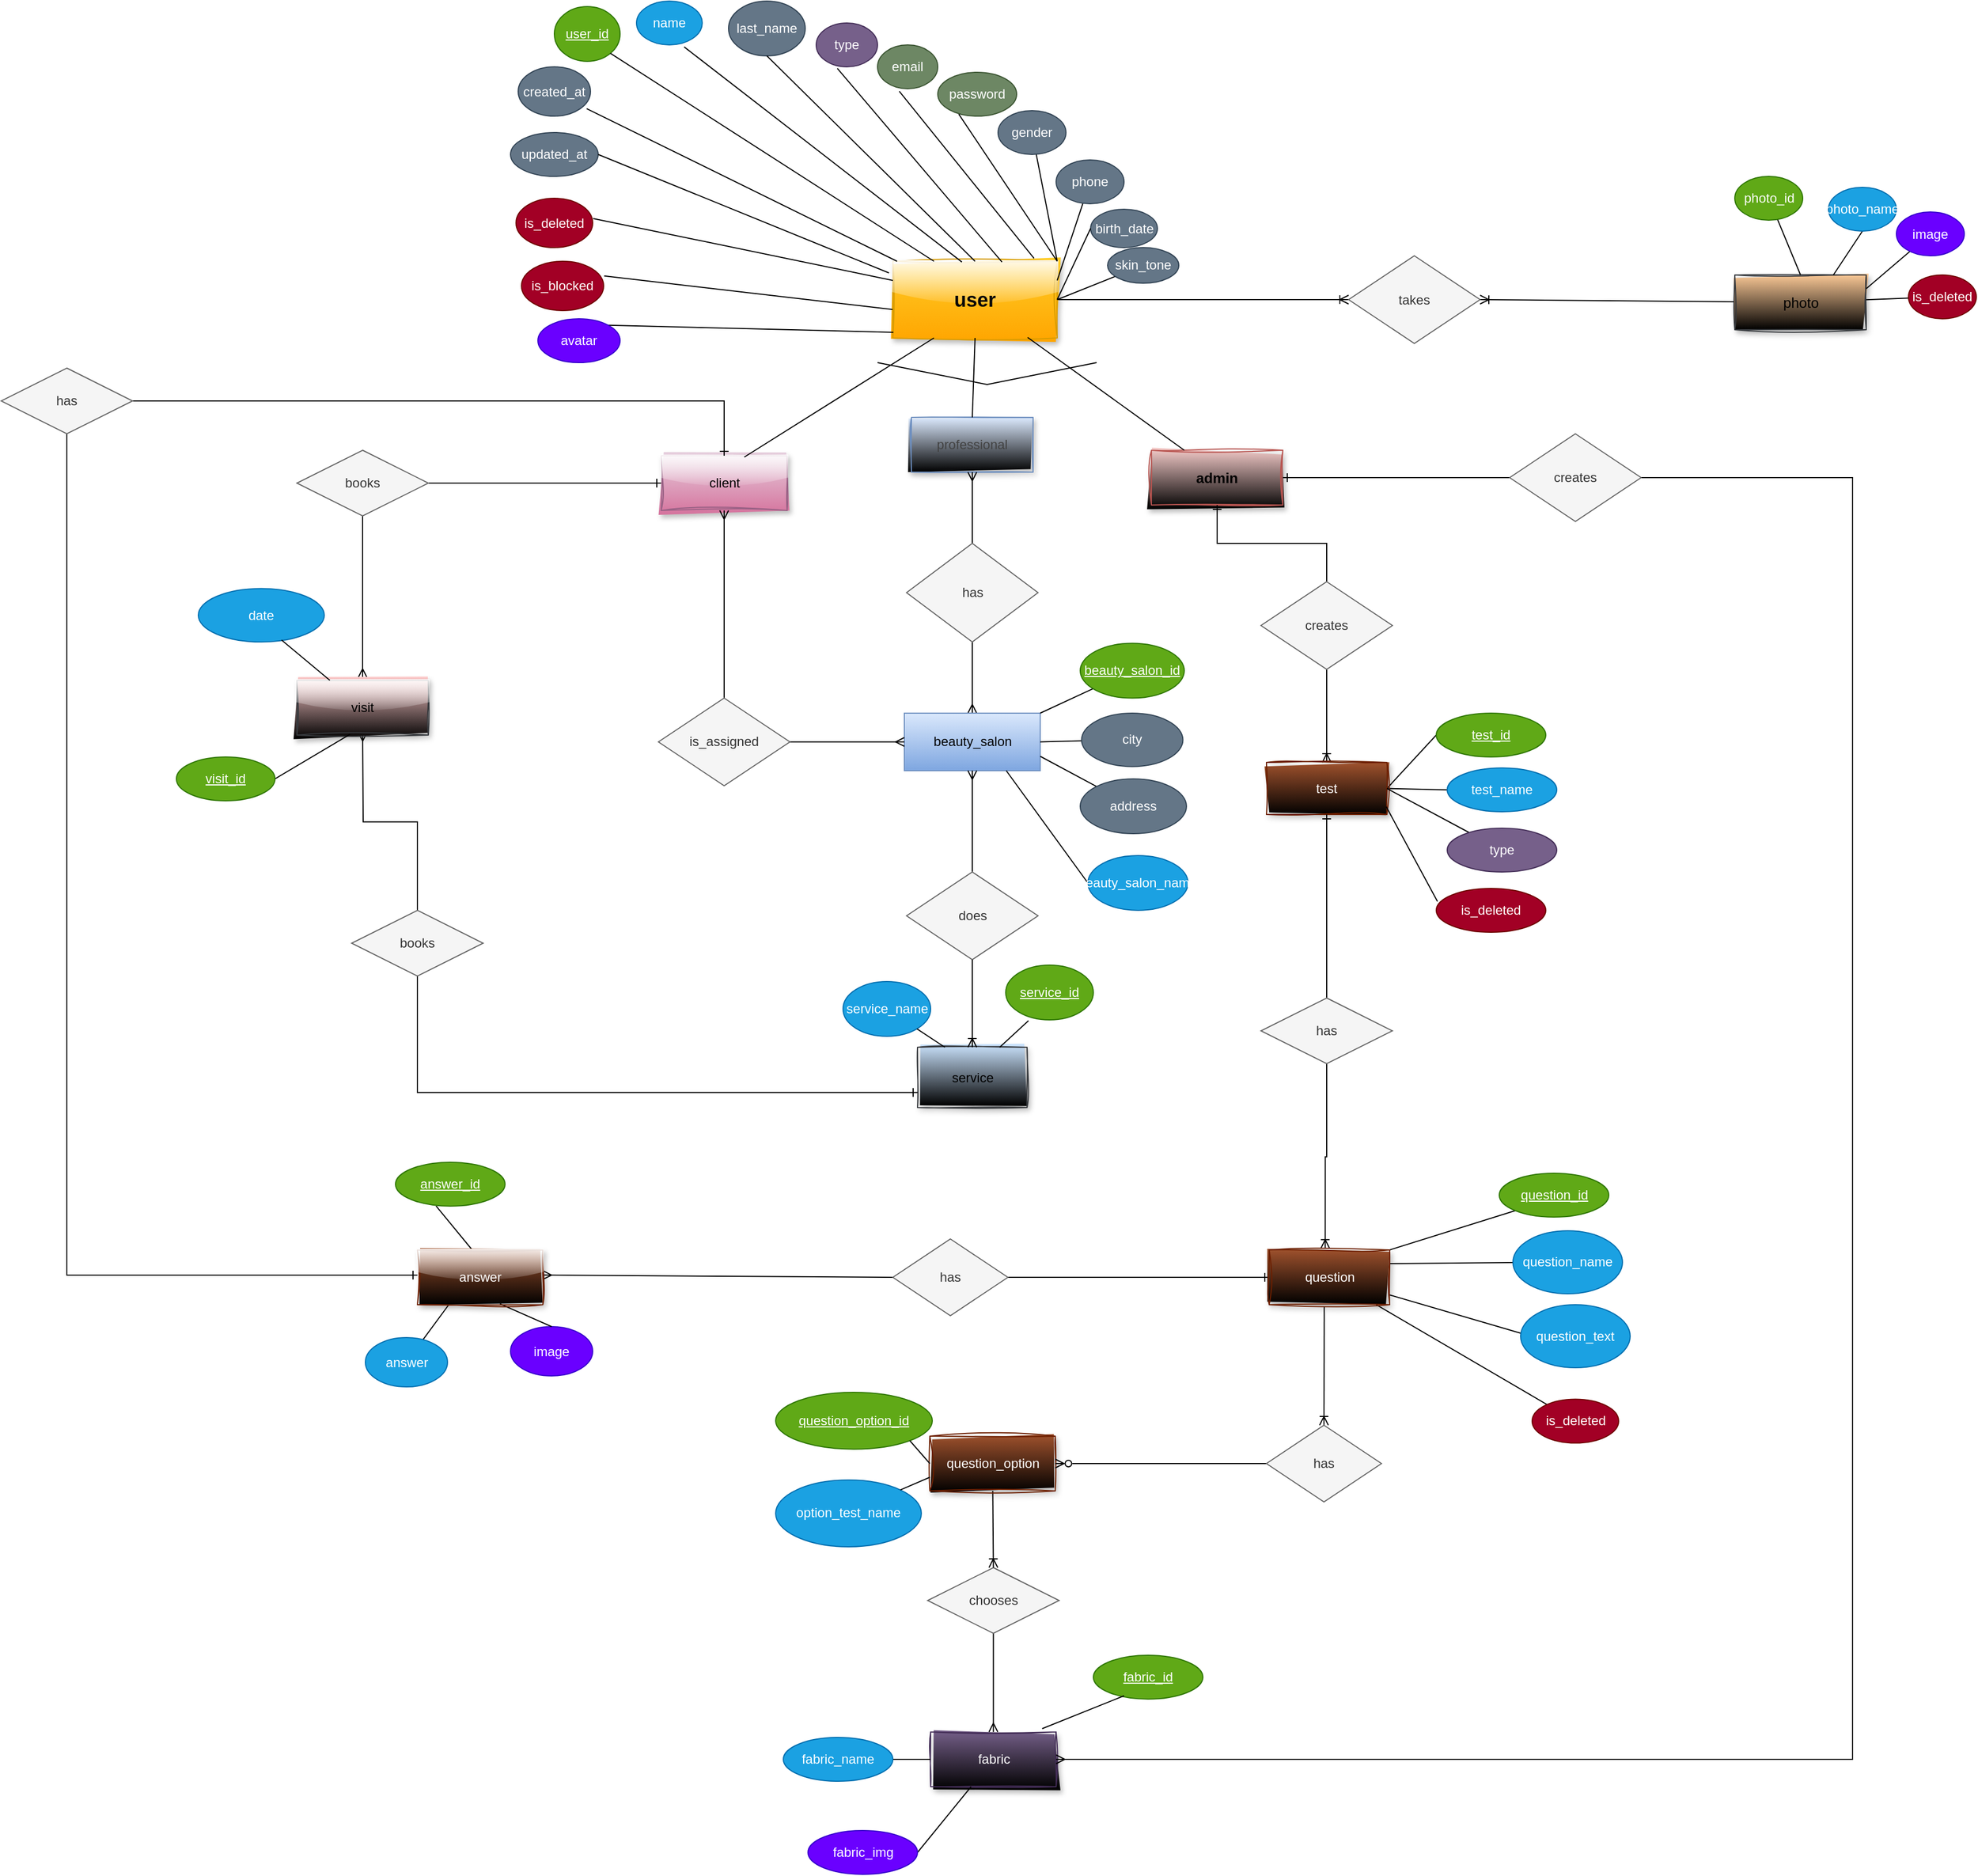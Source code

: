<mxfile version="21.1.2" type="device">
  <diagram name="Page-1" id="v4wPnGv_ITfz7817NlGE">
    <mxGraphModel dx="3707" dy="2983" grid="1" gridSize="10" guides="1" tooltips="1" connect="1" arrows="1" fold="1" page="1" pageScale="1" pageWidth="827" pageHeight="1169" math="0" shadow="0">
      <root>
        <mxCell id="0" />
        <mxCell id="1" parent="0" />
        <mxCell id="yQo3-17g9ldrHq3aOYve-62" style="edgeStyle=none;rounded=0;orthogonalLoop=1;jettySize=auto;html=1;entryX=0;entryY=0.5;entryDx=0;entryDy=0;endArrow=ERoneToMany;endFill=0;" edge="1" parent="1" source="3LCzp29sH1XEy0D0rW8l-1" target="yQo3-17g9ldrHq3aOYve-60">
          <mxGeometry relative="1" as="geometry" />
        </mxCell>
        <mxCell id="3LCzp29sH1XEy0D0rW8l-1" value="&lt;font color=&quot;#080808&quot; style=&quot;font-size: 18px;&quot;&gt;&lt;b&gt;user&lt;/b&gt;&lt;/font&gt;" style="rounded=0;whiteSpace=wrap;html=1;fillColor=#ffcd28;strokeColor=#d79b00;gradientColor=#ffa500;glass=1;shadow=1;sketch=1;curveFitting=1;jiggle=2;" parent="1" vertex="1">
          <mxGeometry x="144" y="-822.5" width="150" height="70" as="geometry" />
        </mxCell>
        <mxCell id="3LCzp29sH1XEy0D0rW8l-2" value="&lt;u&gt;user_id&lt;/u&gt;" style="ellipse;whiteSpace=wrap;html=1;fillColor=#60a917;fontColor=#ffffff;strokeColor=#2D7600;" parent="1" vertex="1">
          <mxGeometry x="-165" y="-1055" width="60" height="50" as="geometry" />
        </mxCell>
        <mxCell id="3LCzp29sH1XEy0D0rW8l-3" value="name" style="ellipse;whiteSpace=wrap;html=1;fillColor=#1ba1e2;strokeColor=#006EAF;fontColor=#ffffff;" parent="1" vertex="1">
          <mxGeometry x="-90" y="-1060" width="60" height="40" as="geometry" />
        </mxCell>
        <mxCell id="3LCzp29sH1XEy0D0rW8l-4" value="last_name" style="ellipse;whiteSpace=wrap;html=1;fillColor=#647687;fontColor=#ffffff;strokeColor=#314354;" parent="1" vertex="1">
          <mxGeometry x="-6" y="-1060" width="70" height="50" as="geometry" />
        </mxCell>
        <mxCell id="3LCzp29sH1XEy0D0rW8l-5" value="type" style="ellipse;whiteSpace=wrap;html=1;fillColor=#76608a;fontColor=#ffffff;strokeColor=#432D57;" parent="1" vertex="1">
          <mxGeometry x="74" y="-1040" width="56" height="40" as="geometry" />
        </mxCell>
        <mxCell id="3LCzp29sH1XEy0D0rW8l-6" value="email" style="ellipse;whiteSpace=wrap;html=1;fillColor=#6d8764;fontColor=#ffffff;strokeColor=#3A5431;" parent="1" vertex="1">
          <mxGeometry x="130" y="-1020" width="55" height="40" as="geometry" />
        </mxCell>
        <mxCell id="3LCzp29sH1XEy0D0rW8l-7" value="password" style="ellipse;whiteSpace=wrap;html=1;fillColor=#6d8764;fontColor=#ffffff;strokeColor=#3A5431;" parent="1" vertex="1">
          <mxGeometry x="185" y="-995" width="72" height="40" as="geometry" />
        </mxCell>
        <mxCell id="3LCzp29sH1XEy0D0rW8l-8" value="created_at" style="ellipse;whiteSpace=wrap;html=1;fillColor=#647687;fontColor=#ffffff;strokeColor=#314354;" parent="1" vertex="1">
          <mxGeometry x="-198" y="-1000" width="66" height="45" as="geometry" />
        </mxCell>
        <mxCell id="3LCzp29sH1XEy0D0rW8l-9" value="updated_at" style="ellipse;whiteSpace=wrap;html=1;fillColor=#647687;fontColor=#ffffff;strokeColor=#314354;" parent="1" vertex="1">
          <mxGeometry x="-205" y="-940" width="80" height="40" as="geometry" />
        </mxCell>
        <mxCell id="yQo3-17g9ldrHq3aOYve-57" style="edgeStyle=none;rounded=0;orthogonalLoop=1;jettySize=auto;html=1;entryX=1;entryY=0;entryDx=0;entryDy=0;endArrow=none;endFill=0;" edge="1" parent="1" source="3LCzp29sH1XEy0D0rW8l-10" target="3LCzp29sH1XEy0D0rW8l-1">
          <mxGeometry relative="1" as="geometry" />
        </mxCell>
        <mxCell id="3LCzp29sH1XEy0D0rW8l-10" value="gender" style="ellipse;whiteSpace=wrap;html=1;fillColor=#647687;fontColor=#ffffff;strokeColor=#314354;" parent="1" vertex="1">
          <mxGeometry x="240" y="-960" width="62" height="40" as="geometry" />
        </mxCell>
        <mxCell id="3LCzp29sH1XEy0D0rW8l-11" value="is_deleted" style="ellipse;whiteSpace=wrap;html=1;fillColor=#a20025;fontColor=#ffffff;strokeColor=#6F0000;" parent="1" vertex="1">
          <mxGeometry x="-200" y="-880" width="70" height="45" as="geometry" />
        </mxCell>
        <mxCell id="3LCzp29sH1XEy0D0rW8l-12" value="birth_date" style="ellipse;whiteSpace=wrap;html=1;fillColor=#647687;fontColor=#ffffff;strokeColor=#314354;" parent="1" vertex="1">
          <mxGeometry x="324.5" y="-870" width="61" height="35" as="geometry" />
        </mxCell>
        <mxCell id="yQo3-17g9ldrHq3aOYve-59" style="edgeStyle=none;rounded=0;orthogonalLoop=1;jettySize=auto;html=1;entryX=1;entryY=0.5;entryDx=0;entryDy=0;endArrow=none;endFill=0;" edge="1" parent="1" source="3LCzp29sH1XEy0D0rW8l-13" target="3LCzp29sH1XEy0D0rW8l-1">
          <mxGeometry relative="1" as="geometry" />
        </mxCell>
        <mxCell id="3LCzp29sH1XEy0D0rW8l-13" value="skin_tone" style="ellipse;whiteSpace=wrap;html=1;fillColor=#647687;fontColor=#ffffff;strokeColor=#314354;" parent="1" vertex="1">
          <mxGeometry x="340" y="-835" width="65" height="32.5" as="geometry" />
        </mxCell>
        <mxCell id="3LCzp29sH1XEy0D0rW8l-14" value="" style="endArrow=none;html=1;rounded=0;fontSize=18;entryX=0;entryY=0.25;entryDx=0;entryDy=0;exitX=1.007;exitY=0.41;exitDx=0;exitDy=0;exitPerimeter=0;" parent="1" source="3LCzp29sH1XEy0D0rW8l-11" target="3LCzp29sH1XEy0D0rW8l-1" edge="1">
          <mxGeometry width="50" height="50" relative="1" as="geometry">
            <mxPoint x="330" y="-600" as="sourcePoint" />
            <mxPoint x="380" y="-650" as="targetPoint" />
          </mxGeometry>
        </mxCell>
        <mxCell id="3LCzp29sH1XEy0D0rW8l-15" value="" style="endArrow=none;html=1;rounded=0;fontSize=18;entryX=-0.024;entryY=0.152;entryDx=0;entryDy=0;entryPerimeter=0;exitX=1;exitY=0.5;exitDx=0;exitDy=0;" parent="1" source="3LCzp29sH1XEy0D0rW8l-9" target="3LCzp29sH1XEy0D0rW8l-1" edge="1">
          <mxGeometry width="50" height="50" relative="1" as="geometry">
            <mxPoint x="30" y="-850" as="sourcePoint" />
            <mxPoint x="140" y="-790" as="targetPoint" />
            <Array as="points" />
          </mxGeometry>
        </mxCell>
        <mxCell id="3LCzp29sH1XEy0D0rW8l-16" value="" style="endArrow=none;html=1;rounded=0;fontSize=18;exitX=0.947;exitY=0.848;exitDx=0;exitDy=0;exitPerimeter=0;" parent="1" source="3LCzp29sH1XEy0D0rW8l-8" target="3LCzp29sH1XEy0D0rW8l-1" edge="1">
          <mxGeometry width="50" height="50" relative="1" as="geometry">
            <mxPoint x="30.0" y="-777.5" as="sourcePoint" />
            <mxPoint x="155.0" y="-777.5" as="targetPoint" />
            <Array as="points" />
          </mxGeometry>
        </mxCell>
        <mxCell id="3LCzp29sH1XEy0D0rW8l-17" value="" style="endArrow=none;html=1;rounded=0;fontSize=18;exitX=1;exitY=1;exitDx=0;exitDy=0;entryX=0.25;entryY=0;entryDx=0;entryDy=0;" parent="1" source="3LCzp29sH1XEy0D0rW8l-2" target="3LCzp29sH1XEy0D0rW8l-1" edge="1">
          <mxGeometry width="50" height="50" relative="1" as="geometry">
            <mxPoint x="30.04" y="-829.985" as="sourcePoint" />
            <mxPoint x="155.0" y="-795" as="targetPoint" />
            <Array as="points" />
          </mxGeometry>
        </mxCell>
        <mxCell id="3LCzp29sH1XEy0D0rW8l-18" value="" style="endArrow=none;html=1;rounded=0;fontSize=18;exitX=0.725;exitY=1.045;exitDx=0;exitDy=0;exitPerimeter=0;entryX=0.42;entryY=0.01;entryDx=0;entryDy=0;entryPerimeter=0;" parent="1" source="3LCzp29sH1XEy0D0rW8l-3" target="3LCzp29sH1XEy0D0rW8l-1" edge="1">
          <mxGeometry width="50" height="50" relative="1" as="geometry">
            <mxPoint x="68.284" y="-887.322" as="sourcePoint" />
            <mxPoint x="155" y="-850" as="targetPoint" />
            <Array as="points" />
          </mxGeometry>
        </mxCell>
        <mxCell id="3LCzp29sH1XEy0D0rW8l-19" value="" style="endArrow=none;html=1;rounded=0;fontSize=18;entryX=0.5;entryY=0;entryDx=0;entryDy=0;exitX=0.5;exitY=1;exitDx=0;exitDy=0;" parent="1" source="3LCzp29sH1XEy0D0rW8l-4" target="3LCzp29sH1XEy0D0rW8l-1" edge="1">
          <mxGeometry width="50" height="50" relative="1" as="geometry">
            <mxPoint x="220" y="-920" as="sourcePoint" />
            <mxPoint x="168.05" y="-813.97" as="targetPoint" />
            <Array as="points" />
          </mxGeometry>
        </mxCell>
        <mxCell id="3LCzp29sH1XEy0D0rW8l-20" value="" style="endArrow=none;html=1;rounded=0;fontSize=18;exitX=0.345;exitY=1.037;exitDx=0;exitDy=0;entryX=0.664;entryY=0.01;entryDx=0;entryDy=0;exitPerimeter=0;entryPerimeter=0;" parent="1" source="3LCzp29sH1XEy0D0rW8l-5" target="3LCzp29sH1XEy0D0rW8l-1" edge="1">
          <mxGeometry width="50" height="50" relative="1" as="geometry">
            <mxPoint x="210.0" y="-920" as="sourcePoint" />
            <mxPoint x="206.75" y="-816.49" as="targetPoint" />
            <Array as="points" />
          </mxGeometry>
        </mxCell>
        <mxCell id="3LCzp29sH1XEy0D0rW8l-21" value="" style="endArrow=none;html=1;rounded=0;fontSize=18;exitX=0.361;exitY=1.058;exitDx=0;exitDy=0;entryX=0.859;entryY=-0.038;entryDx=0;entryDy=0;exitPerimeter=0;entryPerimeter=0;" parent="1" source="3LCzp29sH1XEy0D0rW8l-6" target="3LCzp29sH1XEy0D0rW8l-1" edge="1">
          <mxGeometry width="50" height="50" relative="1" as="geometry">
            <mxPoint x="281.716" y="-927.322" as="sourcePoint" />
            <mxPoint x="230.0" y="-812.5" as="targetPoint" />
            <Array as="points" />
          </mxGeometry>
        </mxCell>
        <mxCell id="3LCzp29sH1XEy0D0rW8l-22" value="" style="endArrow=none;html=1;rounded=0;fontSize=18;exitX=0.266;exitY=0.954;exitDx=0;exitDy=0;entryX=1;entryY=0;entryDx=0;entryDy=0;exitPerimeter=0;" parent="1" source="3LCzp29sH1XEy0D0rW8l-7" target="3LCzp29sH1XEy0D0rW8l-1" edge="1">
          <mxGeometry width="50" height="50" relative="1" as="geometry">
            <mxPoint x="361.716" y="-887.322" as="sourcePoint" />
            <mxPoint x="300" y="-810" as="targetPoint" />
            <Array as="points" />
          </mxGeometry>
        </mxCell>
        <mxCell id="3LCzp29sH1XEy0D0rW8l-24" value="" style="endArrow=none;html=1;rounded=0;fontSize=18;exitX=0;exitY=0.5;exitDx=0;exitDy=0;entryX=1;entryY=0.5;entryDx=0;entryDy=0;" parent="1" source="3LCzp29sH1XEy0D0rW8l-12" target="3LCzp29sH1XEy0D0rW8l-1" edge="1">
          <mxGeometry width="50" height="50" relative="1" as="geometry">
            <mxPoint x="430.0" y="-795" as="sourcePoint" />
            <mxPoint x="300" y="-780" as="targetPoint" />
            <Array as="points" />
          </mxGeometry>
        </mxCell>
        <mxCell id="3LCzp29sH1XEy0D0rW8l-26" value="" style="endArrow=none;html=1;rounded=0;fontSize=18;exitX=1;exitY=0;exitDx=0;exitDy=0;entryX=0.003;entryY=0.926;entryDx=0;entryDy=0;entryPerimeter=0;" parent="1" source="3LCzp29sH1XEy0D0rW8l-30" target="3LCzp29sH1XEy0D0rW8l-1" edge="1">
          <mxGeometry width="50" height="50" relative="1" as="geometry">
            <mxPoint x="92.8" y="-737.68" as="sourcePoint" />
            <mxPoint x="130" y="-750" as="targetPoint" />
          </mxGeometry>
        </mxCell>
        <mxCell id="3LCzp29sH1XEy0D0rW8l-28" value="is_blocked" style="ellipse;whiteSpace=wrap;html=1;fillColor=#a20025;fontColor=#ffffff;strokeColor=#6F0000;" parent="1" vertex="1">
          <mxGeometry x="-195" y="-822.5" width="75" height="45" as="geometry" />
        </mxCell>
        <mxCell id="3LCzp29sH1XEy0D0rW8l-29" value="" style="endArrow=none;html=1;rounded=0;fontSize=18;exitX=1.006;exitY=0.297;exitDx=0;exitDy=0;entryX=-0.002;entryY=0.629;entryDx=0;entryDy=0;entryPerimeter=0;exitPerimeter=0;" parent="1" source="3LCzp29sH1XEy0D0rW8l-28" target="3LCzp29sH1XEy0D0rW8l-1" edge="1">
          <mxGeometry width="50" height="50" relative="1" as="geometry">
            <mxPoint x="116.32" y="-719.35" as="sourcePoint" />
            <mxPoint x="165" y="-740" as="targetPoint" />
          </mxGeometry>
        </mxCell>
        <mxCell id="3LCzp29sH1XEy0D0rW8l-30" value="avatar" style="ellipse;whiteSpace=wrap;html=1;fillColor=#6a00ff;fontColor=#ffffff;strokeColor=#3700CC;" parent="1" vertex="1">
          <mxGeometry x="-180" y="-770" width="75" height="40" as="geometry" />
        </mxCell>
        <mxCell id="3LCzp29sH1XEy0D0rW8l-32" value="&lt;font color=&quot;#000000&quot;&gt;client&lt;/font&gt;" style="whiteSpace=wrap;html=1;align=center;fillColor=#e6d0de;strokeColor=#996185;gradientColor=#d5739d;sketch=1;curveFitting=1;jiggle=2;shadow=1;glass=1;" parent="1" vertex="1">
          <mxGeometry x="-67.5" y="-645" width="115" height="50" as="geometry" />
        </mxCell>
        <mxCell id="3LCzp29sH1XEy0D0rW8l-33" value="&lt;font color=&quot;#424242&quot;&gt;professional&lt;/font&gt;" style="whiteSpace=wrap;html=1;align=center;fillColor=#dae8fc;strokeColor=#6c8ebf;gradientColor=default;sketch=1;curveFitting=1;jiggle=2;shadow=1;" parent="1" vertex="1">
          <mxGeometry x="161" y="-680" width="111" height="50" as="geometry" />
        </mxCell>
        <mxCell id="3LCzp29sH1XEy0D0rW8l-34" value="&lt;font color=&quot;#000000&quot; style=&quot;font-size: 13px;&quot;&gt;&lt;b&gt;admin&lt;/b&gt;&lt;/font&gt;" style="rounded=0;whiteSpace=wrap;html=1;fillColor=#f8cecc;strokeColor=#b85450;shadow=1;sketch=1;curveFitting=1;jiggle=2;gradientColor=default;glass=0;" parent="1" vertex="1">
          <mxGeometry x="380" y="-650" width="120" height="50" as="geometry" />
        </mxCell>
        <mxCell id="3LCzp29sH1XEy0D0rW8l-35" style="rounded=0;orthogonalLoop=1;jettySize=auto;html=1;exitX=0.25;exitY=1;exitDx=0;exitDy=0;entryX=0.66;entryY=0.025;entryDx=0;entryDy=0;endArrow=none;endFill=0;entryPerimeter=0;" parent="1" source="3LCzp29sH1XEy0D0rW8l-1" target="3LCzp29sH1XEy0D0rW8l-32" edge="1">
          <mxGeometry relative="1" as="geometry">
            <mxPoint x="220" y="-752.5" as="sourcePoint" />
            <mxPoint x="84" y="-587.5" as="targetPoint" />
          </mxGeometry>
        </mxCell>
        <mxCell id="3LCzp29sH1XEy0D0rW8l-36" style="rounded=0;orthogonalLoop=1;jettySize=auto;html=1;entryX=0.5;entryY=0;entryDx=0;entryDy=0;endArrow=none;endFill=0;exitX=0.5;exitY=1;exitDx=0;exitDy=0;" parent="1" source="3LCzp29sH1XEy0D0rW8l-1" target="3LCzp29sH1XEy0D0rW8l-33" edge="1">
          <mxGeometry relative="1" as="geometry">
            <mxPoint x="200" y="-740" as="sourcePoint" />
            <mxPoint x="11" y="-629" as="targetPoint" />
          </mxGeometry>
        </mxCell>
        <mxCell id="3LCzp29sH1XEy0D0rW8l-37" style="rounded=0;orthogonalLoop=1;jettySize=auto;html=1;entryX=0.25;entryY=0;entryDx=0;entryDy=0;endArrow=none;endFill=0;exitX=0.82;exitY=0.993;exitDx=0;exitDy=0;exitPerimeter=0;" parent="1" source="3LCzp29sH1XEy0D0rW8l-1" target="3LCzp29sH1XEy0D0rW8l-34" edge="1">
          <mxGeometry relative="1" as="geometry">
            <mxPoint x="229" y="-742.5" as="sourcePoint" />
            <mxPoint x="245" y="-630" as="targetPoint" />
          </mxGeometry>
        </mxCell>
        <mxCell id="3LCzp29sH1XEy0D0rW8l-39" value="" style="edgeStyle=orthogonalEdgeStyle;rounded=0;orthogonalLoop=1;jettySize=auto;html=1;endArrow=ERmany;endFill=0;" parent="1" source="3LCzp29sH1XEy0D0rW8l-38" target="3LCzp29sH1XEy0D0rW8l-33" edge="1">
          <mxGeometry relative="1" as="geometry" />
        </mxCell>
        <mxCell id="3LCzp29sH1XEy0D0rW8l-47" value="" style="edgeStyle=orthogonalEdgeStyle;rounded=0;orthogonalLoop=1;jettySize=auto;html=1;endArrow=ERmany;endFill=0;" parent="1" source="3LCzp29sH1XEy0D0rW8l-38" target="3LCzp29sH1XEy0D0rW8l-40" edge="1">
          <mxGeometry relative="1" as="geometry" />
        </mxCell>
        <mxCell id="3LCzp29sH1XEy0D0rW8l-38" value="has" style="rhombus;whiteSpace=wrap;html=1;fillColor=#f5f5f5;fontColor=#333333;strokeColor=#666666;" parent="1" vertex="1">
          <mxGeometry x="156.5" y="-565" width="120" height="90" as="geometry" />
        </mxCell>
        <mxCell id="3LCzp29sH1XEy0D0rW8l-40" value="&lt;font color=&quot;#000000&quot;&gt;beauty_salon&lt;/font&gt;" style="rounded=0;whiteSpace=wrap;html=1;fillColor=#dae8fc;gradientColor=#7ea6e0;strokeColor=#6c8ebf;" parent="1" vertex="1">
          <mxGeometry x="154.5" y="-410" width="124" height="52.5" as="geometry" />
        </mxCell>
        <mxCell id="yQo3-17g9ldrHq3aOYve-80" style="edgeStyle=none;rounded=0;orthogonalLoop=1;jettySize=auto;html=1;entryX=1;entryY=0;entryDx=0;entryDy=0;endArrow=none;endFill=0;" edge="1" parent="1" source="3LCzp29sH1XEy0D0rW8l-41" target="3LCzp29sH1XEy0D0rW8l-40">
          <mxGeometry relative="1" as="geometry" />
        </mxCell>
        <mxCell id="3LCzp29sH1XEy0D0rW8l-41" value="&lt;u&gt;beauty_salon_id&lt;/u&gt;" style="ellipse;whiteSpace=wrap;html=1;fillColor=#60a917;fontColor=#ffffff;strokeColor=#2D7600;" parent="1" vertex="1">
          <mxGeometry x="315" y="-473.75" width="95" height="50" as="geometry" />
        </mxCell>
        <mxCell id="yQo3-17g9ldrHq3aOYve-85" style="edgeStyle=none;rounded=0;orthogonalLoop=1;jettySize=auto;html=1;exitX=0;exitY=0.5;exitDx=0;exitDy=0;entryX=0.75;entryY=1;entryDx=0;entryDy=0;endArrow=none;endFill=0;" edge="1" parent="1" source="3LCzp29sH1XEy0D0rW8l-42" target="3LCzp29sH1XEy0D0rW8l-40">
          <mxGeometry relative="1" as="geometry" />
        </mxCell>
        <mxCell id="3LCzp29sH1XEy0D0rW8l-42" value="beauty_salon_name" style="ellipse;whiteSpace=wrap;html=1;fillColor=#1ba1e2;fontColor=#ffffff;strokeColor=#006EAF;" parent="1" vertex="1">
          <mxGeometry x="322" y="-280" width="91.44" height="50" as="geometry" />
        </mxCell>
        <mxCell id="yQo3-17g9ldrHq3aOYve-84" style="edgeStyle=none;rounded=0;orthogonalLoop=1;jettySize=auto;html=1;entryX=1;entryY=0.75;entryDx=0;entryDy=0;endArrow=none;endFill=0;" edge="1" parent="1" source="3LCzp29sH1XEy0D0rW8l-43" target="3LCzp29sH1XEy0D0rW8l-40">
          <mxGeometry relative="1" as="geometry" />
        </mxCell>
        <mxCell id="3LCzp29sH1XEy0D0rW8l-43" value="address" style="ellipse;whiteSpace=wrap;html=1;fillColor=#647687;fontColor=#ffffff;strokeColor=#314354;" parent="1" vertex="1">
          <mxGeometry x="315" y="-350" width="97" height="50" as="geometry" />
        </mxCell>
        <mxCell id="3LCzp29sH1XEy0D0rW8l-49" value="" style="edgeStyle=orthogonalEdgeStyle;rounded=0;orthogonalLoop=1;jettySize=auto;html=1;endArrow=ERmany;endFill=0;" parent="1" source="3LCzp29sH1XEy0D0rW8l-48" target="3LCzp29sH1XEy0D0rW8l-32" edge="1">
          <mxGeometry relative="1" as="geometry" />
        </mxCell>
        <mxCell id="3LCzp29sH1XEy0D0rW8l-51" value="" style="edgeStyle=orthogonalEdgeStyle;rounded=0;orthogonalLoop=1;jettySize=auto;html=1;endArrow=ERmany;endFill=0;" parent="1" source="3LCzp29sH1XEy0D0rW8l-48" target="3LCzp29sH1XEy0D0rW8l-40" edge="1">
          <mxGeometry relative="1" as="geometry" />
        </mxCell>
        <mxCell id="3LCzp29sH1XEy0D0rW8l-48" value="is_assigned" style="shape=rhombus;perimeter=rhombusPerimeter;whiteSpace=wrap;html=1;align=center;fillColor=#f5f5f5;fontColor=#333333;strokeColor=#666666;" parent="1" vertex="1">
          <mxGeometry x="-70" y="-423.75" width="120" height="80" as="geometry" />
        </mxCell>
        <mxCell id="3LCzp29sH1XEy0D0rW8l-64" value="" style="edgeStyle=orthogonalEdgeStyle;rounded=0;orthogonalLoop=1;jettySize=auto;html=1;endArrow=ERmany;endFill=0;" parent="1" source="3LCzp29sH1XEy0D0rW8l-52" target="3LCzp29sH1XEy0D0rW8l-40" edge="1">
          <mxGeometry relative="1" as="geometry" />
        </mxCell>
        <mxCell id="3LCzp29sH1XEy0D0rW8l-52" value="does" style="rhombus;whiteSpace=wrap;html=1;fillColor=#f5f5f5;fontColor=#333333;strokeColor=#666666;" parent="1" vertex="1">
          <mxGeometry x="156.5" y="-265" width="120" height="80" as="geometry" />
        </mxCell>
        <mxCell id="3LCzp29sH1XEy0D0rW8l-53" value="&lt;font color=&quot;#000000&quot;&gt;service&lt;/font&gt;" style="rounded=0;whiteSpace=wrap;html=1;fillColor=#cce5ff;strokeColor=#36393d;gradientColor=default;sketch=1;curveFitting=1;jiggle=2;shadow=1;" parent="1" vertex="1">
          <mxGeometry x="166.5" y="-105" width="100" height="55" as="geometry" />
        </mxCell>
        <mxCell id="3LCzp29sH1XEy0D0rW8l-55" value="service_name" style="ellipse;whiteSpace=wrap;html=1;fillColor=#1ba1e2;fontColor=#ffffff;strokeColor=#006EAF;" parent="1" vertex="1">
          <mxGeometry x="98.5" y="-165" width="80" height="50" as="geometry" />
        </mxCell>
        <mxCell id="3LCzp29sH1XEy0D0rW8l-57" value="" style="edgeStyle=orthogonalEdgeStyle;rounded=0;orthogonalLoop=1;jettySize=auto;html=1;fontSize=18;endArrow=ERoneToMany;endFill=0;exitX=0.5;exitY=1;exitDx=0;exitDy=0;" parent="1" source="3LCzp29sH1XEy0D0rW8l-52" target="3LCzp29sH1XEy0D0rW8l-53" edge="1">
          <mxGeometry relative="1" as="geometry">
            <mxPoint x="227" y="-150.0" as="sourcePoint" />
          </mxGeometry>
        </mxCell>
        <mxCell id="3LCzp29sH1XEy0D0rW8l-59" value="" style="endArrow=none;html=1;rounded=0;entryX=0.25;entryY=0;entryDx=0;entryDy=0;" parent="1" source="3LCzp29sH1XEy0D0rW8l-55" target="3LCzp29sH1XEy0D0rW8l-53" edge="1">
          <mxGeometry width="50" height="50" relative="1" as="geometry">
            <mxPoint x="197" y="18" as="sourcePoint" />
            <mxPoint x="207" y="57.5" as="targetPoint" />
          </mxGeometry>
        </mxCell>
        <mxCell id="3LCzp29sH1XEy0D0rW8l-66" value="" style="edgeStyle=orthogonalEdgeStyle;rounded=0;orthogonalLoop=1;jettySize=auto;html=1;endArrow=ERone;endFill=0;" parent="1" source="3LCzp29sH1XEy0D0rW8l-65" target="3LCzp29sH1XEy0D0rW8l-32" edge="1">
          <mxGeometry relative="1" as="geometry" />
        </mxCell>
        <mxCell id="23NOyq48g4CdFFDB8XeQ-4" style="edgeStyle=orthogonalEdgeStyle;rounded=0;orthogonalLoop=1;jettySize=auto;html=1;exitX=0.5;exitY=1;exitDx=0;exitDy=0;entryX=0.5;entryY=0;entryDx=0;entryDy=0;endArrow=ERmany;endFill=0;" parent="1" source="3LCzp29sH1XEy0D0rW8l-65" edge="1">
          <mxGeometry relative="1" as="geometry">
            <mxPoint x="-340" y="-442.5" as="targetPoint" />
          </mxGeometry>
        </mxCell>
        <mxCell id="3LCzp29sH1XEy0D0rW8l-65" value="books" style="shape=rhombus;perimeter=rhombusPerimeter;whiteSpace=wrap;html=1;align=center;fillColor=#f5f5f5;fontColor=#333333;strokeColor=#666666;" parent="1" vertex="1">
          <mxGeometry x="-400" y="-650" width="120" height="60" as="geometry" />
        </mxCell>
        <mxCell id="3LCzp29sH1XEy0D0rW8l-93" value="" style="edgeStyle=orthogonalEdgeStyle;rounded=0;orthogonalLoop=1;jettySize=auto;html=1;endArrow=ERone;endFill=0;" parent="1" source="3LCzp29sH1XEy0D0rW8l-92" target="3LCzp29sH1XEy0D0rW8l-34" edge="1">
          <mxGeometry relative="1" as="geometry" />
        </mxCell>
        <mxCell id="3LCzp29sH1XEy0D0rW8l-99" value="" style="edgeStyle=orthogonalEdgeStyle;rounded=0;orthogonalLoop=1;jettySize=auto;html=1;endArrow=ERoneToMany;endFill=0;" parent="1" source="3LCzp29sH1XEy0D0rW8l-92" target="3LCzp29sH1XEy0D0rW8l-96" edge="1">
          <mxGeometry relative="1" as="geometry" />
        </mxCell>
        <mxCell id="3LCzp29sH1XEy0D0rW8l-92" value="creates" style="rhombus;whiteSpace=wrap;html=1;fillColor=#f5f5f5;fontColor=#333333;strokeColor=#666666;" parent="1" vertex="1">
          <mxGeometry x="480" y="-530" width="120" height="80" as="geometry" />
        </mxCell>
        <mxCell id="3LCzp29sH1XEy0D0rW8l-94" style="rounded=0;orthogonalLoop=1;jettySize=auto;html=1;exitX=1;exitY=0.5;exitDx=0;exitDy=0;entryX=0;entryY=0.5;entryDx=0;entryDy=0;startArrow=none;startFill=0;endArrow=none;endFill=0;" parent="1" source="3LCzp29sH1XEy0D0rW8l-96" target="3LCzp29sH1XEy0D0rW8l-97" edge="1">
          <mxGeometry relative="1" as="geometry" />
        </mxCell>
        <mxCell id="3LCzp29sH1XEy0D0rW8l-95" style="edgeStyle=none;rounded=0;orthogonalLoop=1;jettySize=auto;html=1;exitX=1;exitY=0.5;exitDx=0;exitDy=0;entryX=0;entryY=0.5;entryDx=0;entryDy=0;startArrow=none;startFill=0;endArrow=none;endFill=0;" parent="1" source="3LCzp29sH1XEy0D0rW8l-96" target="3LCzp29sH1XEy0D0rW8l-98" edge="1">
          <mxGeometry relative="1" as="geometry" />
        </mxCell>
        <mxCell id="3LCzp29sH1XEy0D0rW8l-96" value="test" style="whiteSpace=wrap;html=1;align=center;fillColor=#a0522d;fontColor=#ffffff;strokeColor=#6D1F00;gradientColor=default;sketch=1;curveFitting=1;jiggle=2;shadow=1;glass=0;" parent="1" vertex="1">
          <mxGeometry x="485" y="-365" width="110" height="47.5" as="geometry" />
        </mxCell>
        <mxCell id="3LCzp29sH1XEy0D0rW8l-97" value="test_id" style="ellipse;whiteSpace=wrap;html=1;align=center;fontStyle=4;fillColor=#60a917;fontColor=#ffffff;strokeColor=#2D7600;" parent="1" vertex="1">
          <mxGeometry x="640" y="-410" width="100" height="40" as="geometry" />
        </mxCell>
        <mxCell id="3LCzp29sH1XEy0D0rW8l-98" value="test_name" style="ellipse;whiteSpace=wrap;html=1;align=center;fillColor=#1ba1e2;fontColor=#ffffff;strokeColor=#006EAF;" parent="1" vertex="1">
          <mxGeometry x="650" y="-360" width="100" height="40" as="geometry" />
        </mxCell>
        <mxCell id="3LCzp29sH1XEy0D0rW8l-101" value="" style="edgeStyle=orthogonalEdgeStyle;rounded=0;orthogonalLoop=1;jettySize=auto;html=1;endArrow=ERone;endFill=0;" parent="1" source="3LCzp29sH1XEy0D0rW8l-100" target="3LCzp29sH1XEy0D0rW8l-96" edge="1">
          <mxGeometry relative="1" as="geometry" />
        </mxCell>
        <mxCell id="3LCzp29sH1XEy0D0rW8l-112" value="" style="edgeStyle=orthogonalEdgeStyle;rounded=0;orthogonalLoop=1;jettySize=auto;html=1;endArrow=ERoneToMany;endFill=0;entryX=0.465;entryY=-0.027;entryDx=0;entryDy=0;entryPerimeter=0;" parent="1" source="3LCzp29sH1XEy0D0rW8l-100" target="yQo3-17g9ldrHq3aOYve-86" edge="1">
          <mxGeometry relative="1" as="geometry">
            <mxPoint x="540" y="73.75" as="targetPoint" />
          </mxGeometry>
        </mxCell>
        <mxCell id="3LCzp29sH1XEy0D0rW8l-100" value="has" style="shape=rhombus;perimeter=rhombusPerimeter;whiteSpace=wrap;html=1;align=center;fillColor=#f5f5f5;fontColor=#333333;strokeColor=#666666;" parent="1" vertex="1">
          <mxGeometry x="480" y="-150" width="120" height="60" as="geometry" />
        </mxCell>
        <mxCell id="3LCzp29sH1XEy0D0rW8l-104" style="edgeStyle=none;rounded=0;orthogonalLoop=1;jettySize=auto;html=1;exitX=0;exitY=1;exitDx=0;exitDy=0;startArrow=none;startFill=0;endArrow=none;endFill=0;entryX=1;entryY=0;entryDx=0;entryDy=0;" parent="1" source="3LCzp29sH1XEy0D0rW8l-105" target="yQo3-17g9ldrHq3aOYve-86" edge="1">
          <mxGeometry relative="1" as="geometry">
            <mxPoint x="570" y="73.75" as="targetPoint" />
          </mxGeometry>
        </mxCell>
        <mxCell id="3LCzp29sH1XEy0D0rW8l-105" value="question_id" style="ellipse;whiteSpace=wrap;html=1;align=center;fontStyle=4;fillColor=#60a917;fontColor=#ffffff;strokeColor=#2D7600;" parent="1" vertex="1">
          <mxGeometry x="697.5" y="10" width="100" height="40" as="geometry" />
        </mxCell>
        <mxCell id="yQo3-17g9ldrHq3aOYve-98" style="edgeStyle=none;rounded=0;orthogonalLoop=1;jettySize=auto;html=1;endArrow=none;endFill=0;" edge="1" parent="1" target="yQo3-17g9ldrHq3aOYve-86">
          <mxGeometry relative="1" as="geometry">
            <mxPoint x="724.324" y="158.167" as="sourcePoint" />
          </mxGeometry>
        </mxCell>
        <mxCell id="yQo3-17g9ldrHq3aOYve-72" style="edgeStyle=none;rounded=0;orthogonalLoop=1;jettySize=auto;html=1;endArrow=none;endFill=0;" edge="1" parent="1" source="3LCzp29sH1XEy0D0rW8l-109" target="yQo3-17g9ldrHq3aOYve-86">
          <mxGeometry relative="1" as="geometry">
            <mxPoint x="600" y="131.25" as="targetPoint" />
          </mxGeometry>
        </mxCell>
        <mxCell id="3LCzp29sH1XEy0D0rW8l-109" value="is_deleted" style="ellipse;whiteSpace=wrap;html=1;align=center;fillColor=#a20025;fontColor=#ffffff;strokeColor=#6F0000;" parent="1" vertex="1">
          <mxGeometry x="727.5" y="216.25" width="79" height="40" as="geometry" />
        </mxCell>
        <mxCell id="yQo3-17g9ldrHq3aOYve-74" style="edgeStyle=none;rounded=0;orthogonalLoop=1;jettySize=auto;html=1;entryX=0.5;entryY=0;entryDx=0;entryDy=0;endArrow=ERoneToMany;endFill=0;exitX=0.457;exitY=1.032;exitDx=0;exitDy=0;exitPerimeter=0;" edge="1" parent="1" source="yQo3-17g9ldrHq3aOYve-86" target="KGp467KdHmyupiXu_vD3-28">
          <mxGeometry relative="1" as="geometry">
            <mxPoint x="540.523" y="131.25" as="sourcePoint" />
          </mxGeometry>
        </mxCell>
        <mxCell id="3LCzp29sH1XEy0D0rW8l-135" value="" style="rounded=0;orthogonalLoop=1;jettySize=auto;html=1;endArrow=ERone;endFill=0;entryX=0;entryY=0.5;entryDx=0;entryDy=0;" parent="1" source="3LCzp29sH1XEy0D0rW8l-116" target="yQo3-17g9ldrHq3aOYve-86" edge="1">
          <mxGeometry relative="1" as="geometry">
            <mxPoint x="390" y="110" as="targetPoint" />
          </mxGeometry>
        </mxCell>
        <mxCell id="3LCzp29sH1XEy0D0rW8l-136" value="" style="rounded=0;orthogonalLoop=1;jettySize=auto;html=1;endArrow=ERmany;endFill=0;entryX=1;entryY=0.458;entryDx=0;entryDy=0;entryPerimeter=0;exitX=0;exitY=0.5;exitDx=0;exitDy=0;" parent="1" source="3LCzp29sH1XEy0D0rW8l-116" target="yQo3-17g9ldrHq3aOYve-90" edge="1">
          <mxGeometry relative="1" as="geometry">
            <mxPoint x="-16" y="87.5" as="sourcePoint" />
            <mxPoint x="-170" y="103" as="targetPoint" />
          </mxGeometry>
        </mxCell>
        <mxCell id="3LCzp29sH1XEy0D0rW8l-116" value="has" style="shape=rhombus;perimeter=rhombusPerimeter;whiteSpace=wrap;html=1;align=center;fillColor=#f5f5f5;fontColor=#333333;strokeColor=#666666;" parent="1" vertex="1">
          <mxGeometry x="144" y="70" width="105" height="70" as="geometry" />
        </mxCell>
        <mxCell id="3LCzp29sH1XEy0D0rW8l-125" style="edgeStyle=none;rounded=0;orthogonalLoop=1;jettySize=auto;html=1;entryX=0.37;entryY=0.996;entryDx=0;entryDy=0;startArrow=none;startFill=0;endArrow=none;endFill=0;entryPerimeter=0;exitX=0.437;exitY=0;exitDx=0;exitDy=0;exitPerimeter=0;" parent="1" source="yQo3-17g9ldrHq3aOYve-90" target="3LCzp29sH1XEy0D0rW8l-133" edge="1">
          <mxGeometry relative="1" as="geometry">
            <mxPoint x="-84.0" y="52.5" as="targetPoint" />
            <mxPoint x="-249.729" y="73.75" as="sourcePoint" />
          </mxGeometry>
        </mxCell>
        <mxCell id="3LCzp29sH1XEy0D0rW8l-128" style="edgeStyle=none;rounded=0;orthogonalLoop=1;jettySize=auto;html=1;exitX=0.25;exitY=1;exitDx=0;exitDy=0;startArrow=none;startFill=0;endArrow=none;endFill=0;" parent="1" source="yQo3-17g9ldrHq3aOYve-90" target="3LCzp29sH1XEy0D0rW8l-132" edge="1">
          <mxGeometry relative="1" as="geometry">
            <mxPoint x="-230" y="131.25" as="sourcePoint" />
          </mxGeometry>
        </mxCell>
        <mxCell id="3LCzp29sH1XEy0D0rW8l-132" value="answer" style="ellipse;whiteSpace=wrap;html=1;align=center;fillColor=#1ba1e2;fontColor=#ffffff;strokeColor=#006EAF;" parent="1" vertex="1">
          <mxGeometry x="-337.5" y="160" width="75" height="45" as="geometry" />
        </mxCell>
        <mxCell id="3LCzp29sH1XEy0D0rW8l-133" value="&lt;u&gt;answer_id&lt;/u&gt;" style="ellipse;whiteSpace=wrap;html=1;align=center;fillColor=#60a917;fontColor=#ffffff;strokeColor=#2D7600;" parent="1" vertex="1">
          <mxGeometry x="-310" width="100" height="40" as="geometry" />
        </mxCell>
        <mxCell id="3LCzp29sH1XEy0D0rW8l-140" value="" style="edgeStyle=orthogonalEdgeStyle;rounded=0;orthogonalLoop=1;jettySize=auto;html=1;endArrow=ERone;endFill=0;" parent="1" source="3LCzp29sH1XEy0D0rW8l-139" target="3LCzp29sH1XEy0D0rW8l-32" edge="1">
          <mxGeometry relative="1" as="geometry" />
        </mxCell>
        <mxCell id="3LCzp29sH1XEy0D0rW8l-144" value="" style="edgeStyle=orthogonalEdgeStyle;rounded=0;orthogonalLoop=1;jettySize=auto;html=1;endArrow=ERone;endFill=0;entryX=0;entryY=0.46;entryDx=0;entryDy=0;entryPerimeter=0;" parent="1" source="3LCzp29sH1XEy0D0rW8l-139" target="yQo3-17g9ldrHq3aOYve-90" edge="1">
          <mxGeometry relative="1" as="geometry">
            <Array as="points">
              <mxPoint x="-610" y="103" />
            </Array>
            <mxPoint x="-310" y="103" as="targetPoint" />
          </mxGeometry>
        </mxCell>
        <mxCell id="3LCzp29sH1XEy0D0rW8l-139" value="has" style="shape=rhombus;perimeter=rhombusPerimeter;whiteSpace=wrap;html=1;align=center;fillColor=#f5f5f5;fontColor=#333333;strokeColor=#666666;" parent="1" vertex="1">
          <mxGeometry x="-670" y="-725" width="120" height="60" as="geometry" />
        </mxCell>
        <mxCell id="3LCzp29sH1XEy0D0rW8l-146" value="fabric" style="whiteSpace=wrap;html=1;align=center;fillColor=#76608a;strokeColor=#432D57;fontColor=#ffffff;gradientColor=default;sketch=1;curveFitting=1;jiggle=2;shadow=1;glass=0;rounded=0;" parent="1" vertex="1">
          <mxGeometry x="178.5" y="520" width="114.5" height="50" as="geometry" />
        </mxCell>
        <mxCell id="3LCzp29sH1XEy0D0rW8l-148" value="" style="edgeStyle=orthogonalEdgeStyle;rounded=0;orthogonalLoop=1;jettySize=auto;html=1;endArrow=ERone;endFill=0;" parent="1" source="3LCzp29sH1XEy0D0rW8l-147" target="3LCzp29sH1XEy0D0rW8l-34" edge="1">
          <mxGeometry relative="1" as="geometry" />
        </mxCell>
        <mxCell id="3LCzp29sH1XEy0D0rW8l-149" value="" style="edgeStyle=orthogonalEdgeStyle;rounded=0;orthogonalLoop=1;jettySize=auto;html=1;endArrow=ERmany;endFill=0;" parent="1" source="3LCzp29sH1XEy0D0rW8l-147" target="3LCzp29sH1XEy0D0rW8l-146" edge="1">
          <mxGeometry relative="1" as="geometry">
            <Array as="points">
              <mxPoint x="1020" y="-625" />
              <mxPoint x="1020" y="545" />
            </Array>
          </mxGeometry>
        </mxCell>
        <mxCell id="3LCzp29sH1XEy0D0rW8l-147" value="creates" style="rhombus;whiteSpace=wrap;html=1;fillColor=#f5f5f5;fontColor=#333333;strokeColor=#666666;" parent="1" vertex="1">
          <mxGeometry x="707" y="-665" width="120" height="80" as="geometry" />
        </mxCell>
        <mxCell id="yQo3-17g9ldrHq3aOYve-78" style="edgeStyle=none;rounded=0;orthogonalLoop=1;jettySize=auto;html=1;entryX=0.5;entryY=0;entryDx=0;entryDy=0;endArrow=ERmany;endFill=0;" edge="1" parent="1" source="3LCzp29sH1XEy0D0rW8l-150" target="3LCzp29sH1XEy0D0rW8l-146">
          <mxGeometry relative="1" as="geometry" />
        </mxCell>
        <mxCell id="3LCzp29sH1XEy0D0rW8l-150" value="chooses" style="shape=rhombus;perimeter=rhombusPerimeter;whiteSpace=wrap;html=1;align=center;fillColor=#f5f5f5;fontColor=#333333;strokeColor=#666666;" parent="1" vertex="1">
          <mxGeometry x="175.75" y="370" width="120" height="60" as="geometry" />
        </mxCell>
        <mxCell id="yQo3-17g9ldrHq3aOYve-77" style="edgeStyle=none;rounded=0;orthogonalLoop=1;jettySize=auto;html=1;endArrow=none;endFill=0;" edge="1" parent="1" source="3LCzp29sH1XEy0D0rW8l-160" target="3LCzp29sH1XEy0D0rW8l-146">
          <mxGeometry relative="1" as="geometry" />
        </mxCell>
        <mxCell id="3LCzp29sH1XEy0D0rW8l-160" value="fabric_name" style="ellipse;whiteSpace=wrap;html=1;align=center;fillColor=#1ba1e2;fontColor=#ffffff;strokeColor=#006EAF;" parent="1" vertex="1">
          <mxGeometry x="44" y="525" width="100" height="40" as="geometry" />
        </mxCell>
        <mxCell id="3LCzp29sH1XEy0D0rW8l-161" value="fabric_id" style="ellipse;whiteSpace=wrap;html=1;align=center;fontStyle=4;fillColor=#60a917;fontColor=#ffffff;strokeColor=#2D7600;" parent="1" vertex="1">
          <mxGeometry x="327" y="450" width="100" height="40" as="geometry" />
        </mxCell>
        <mxCell id="3LCzp29sH1XEy0D0rW8l-163" value="" style="endArrow=none;html=1;rounded=0;exitX=0.889;exitY=-0.06;exitDx=0;exitDy=0;exitPerimeter=0;entryX=0.28;entryY=0.925;entryDx=0;entryDy=0;entryPerimeter=0;" parent="1" source="3LCzp29sH1XEy0D0rW8l-146" target="3LCzp29sH1XEy0D0rW8l-161" edge="1">
          <mxGeometry width="50" height="50" relative="1" as="geometry">
            <mxPoint x="300.5" y="400" as="sourcePoint" />
            <mxPoint x="350.5" y="350" as="targetPoint" />
          </mxGeometry>
        </mxCell>
        <mxCell id="KGp467KdHmyupiXu_vD3-6" value="is_deleted" style="ellipse;whiteSpace=wrap;html=1;align=center;fillColor=#a20025;fontColor=#ffffff;strokeColor=#6F0000;" parent="1" vertex="1">
          <mxGeometry x="640" y="-250" width="100" height="40" as="geometry" />
        </mxCell>
        <mxCell id="KGp467KdHmyupiXu_vD3-7" style="edgeStyle=none;rounded=0;orthogonalLoop=1;jettySize=auto;html=1;exitX=0.994;exitY=0.85;exitDx=0;exitDy=0;entryX=0.011;entryY=0.298;entryDx=0;entryDy=0;startArrow=none;startFill=0;endArrow=none;endFill=0;entryPerimeter=0;exitPerimeter=0;" parent="1" source="3LCzp29sH1XEy0D0rW8l-96" target="KGp467KdHmyupiXu_vD3-6" edge="1">
          <mxGeometry relative="1" as="geometry">
            <mxPoint x="605" y="-331.25" as="sourcePoint" />
            <mxPoint x="660" y="-327.5" as="targetPoint" />
          </mxGeometry>
        </mxCell>
        <mxCell id="yQo3-17g9ldrHq3aOYve-40" style="rounded=0;orthogonalLoop=1;jettySize=auto;html=1;entryX=0.5;entryY=0;entryDx=0;entryDy=0;endArrow=ERoneToMany;endFill=0;" edge="1" parent="1" source="KGp467KdHmyupiXu_vD3-27" target="3LCzp29sH1XEy0D0rW8l-150">
          <mxGeometry relative="1" as="geometry" />
        </mxCell>
        <mxCell id="KGp467KdHmyupiXu_vD3-27" value="question_option" style="whiteSpace=wrap;html=1;align=center;fillColor=#a0522d;fontColor=#ffffff;strokeColor=#6D1F00;gradientColor=default;sketch=1;curveFitting=1;jiggle=2;shadow=1;" parent="1" vertex="1">
          <mxGeometry x="177.75" y="250" width="114.5" height="50" as="geometry" />
        </mxCell>
        <mxCell id="KGp467KdHmyupiXu_vD3-30" value="" style="edgeStyle=orthogonalEdgeStyle;rounded=0;orthogonalLoop=1;jettySize=auto;html=1;endArrow=ERzeroToMany;endFill=0;" parent="1" source="KGp467KdHmyupiXu_vD3-28" target="KGp467KdHmyupiXu_vD3-27" edge="1">
          <mxGeometry relative="1" as="geometry" />
        </mxCell>
        <mxCell id="KGp467KdHmyupiXu_vD3-28" value="has" style="shape=rhombus;perimeter=rhombusPerimeter;whiteSpace=wrap;html=1;align=center;fillColor=#f5f5f5;fontColor=#333333;strokeColor=#666666;" parent="1" vertex="1">
          <mxGeometry x="485" y="240" width="105" height="70" as="geometry" />
        </mxCell>
        <mxCell id="KGp467KdHmyupiXu_vD3-31" value="&lt;u&gt;question_option_id&lt;/u&gt;" style="ellipse;whiteSpace=wrap;html=1;fillColor=#60a917;fontColor=#ffffff;strokeColor=#2D7600;" parent="1" vertex="1">
          <mxGeometry x="37" y="210" width="143" height="51.88" as="geometry" />
        </mxCell>
        <mxCell id="KGp467KdHmyupiXu_vD3-32" value="option_test_name" style="ellipse;whiteSpace=wrap;html=1;fillColor=#1ba1e2;fontColor=#ffffff;strokeColor=#006EAF;" parent="1" vertex="1">
          <mxGeometry x="37" y="290" width="133" height="60.94" as="geometry" />
        </mxCell>
        <mxCell id="KGp467KdHmyupiXu_vD3-34" style="edgeStyle=none;rounded=0;orthogonalLoop=1;jettySize=auto;html=1;entryX=1;entryY=0;entryDx=0;entryDy=0;startArrow=none;startFill=0;endArrow=none;endFill=0;exitX=0;exitY=0.75;exitDx=0;exitDy=0;" parent="1" source="KGp467KdHmyupiXu_vD3-27" target="KGp467KdHmyupiXu_vD3-32" edge="1">
          <mxGeometry relative="1" as="geometry">
            <mxPoint x="-263.0" y="49.84" as="targetPoint" />
            <mxPoint x="-239.729" y="83.75" as="sourcePoint" />
          </mxGeometry>
        </mxCell>
        <mxCell id="KGp467KdHmyupiXu_vD3-35" style="edgeStyle=none;rounded=0;orthogonalLoop=1;jettySize=auto;html=1;entryX=1;entryY=1;entryDx=0;entryDy=0;startArrow=none;startFill=0;endArrow=none;endFill=0;exitX=0;exitY=0.5;exitDx=0;exitDy=0;" parent="1" source="KGp467KdHmyupiXu_vD3-27" target="KGp467KdHmyupiXu_vD3-31" edge="1">
          <mxGeometry relative="1" as="geometry">
            <mxPoint x="89.713" y="37.297" as="targetPoint" />
            <mxPoint x="120" y="37.5" as="sourcePoint" />
          </mxGeometry>
        </mxCell>
        <mxCell id="23NOyq48g4CdFFDB8XeQ-1" value="" style="endArrow=none;html=1;rounded=0;" parent="1" edge="1">
          <mxGeometry relative="1" as="geometry">
            <mxPoint x="130" y="-730" as="sourcePoint" />
            <mxPoint x="330" y="-730" as="targetPoint" />
            <Array as="points">
              <mxPoint x="230" y="-710" />
            </Array>
          </mxGeometry>
        </mxCell>
        <mxCell id="23NOyq48g4CdFFDB8XeQ-3" value="image" style="ellipse;whiteSpace=wrap;html=1;align=center;fillColor=#6a00ff;fontColor=#ffffff;strokeColor=#3700CC;" parent="1" vertex="1">
          <mxGeometry x="-205" y="150" width="75" height="45" as="geometry" />
        </mxCell>
        <mxCell id="23NOyq48g4CdFFDB8XeQ-6" style="edgeStyle=orthogonalEdgeStyle;rounded=0;orthogonalLoop=1;jettySize=auto;html=1;exitX=0.5;exitY=1;exitDx=0;exitDy=0;entryX=0;entryY=0.75;entryDx=0;entryDy=0;endArrow=ERone;endFill=0;" parent="1" source="23NOyq48g4CdFFDB8XeQ-5" target="3LCzp29sH1XEy0D0rW8l-53" edge="1">
          <mxGeometry relative="1" as="geometry" />
        </mxCell>
        <mxCell id="23NOyq48g4CdFFDB8XeQ-9" style="edgeStyle=orthogonalEdgeStyle;rounded=0;orthogonalLoop=1;jettySize=auto;html=1;exitX=0.5;exitY=0;exitDx=0;exitDy=0;endArrow=ERmany;endFill=0;" parent="1" source="23NOyq48g4CdFFDB8XeQ-5" edge="1">
          <mxGeometry relative="1" as="geometry">
            <mxPoint x="-340" y="-392.5" as="targetPoint" />
          </mxGeometry>
        </mxCell>
        <mxCell id="23NOyq48g4CdFFDB8XeQ-5" value="books" style="shape=rhombus;perimeter=rhombusPerimeter;whiteSpace=wrap;html=1;align=center;fillColor=#f5f5f5;fontColor=#333333;strokeColor=#666666;" parent="1" vertex="1">
          <mxGeometry x="-350" y="-230" width="120" height="60" as="geometry" />
        </mxCell>
        <mxCell id="8s-mO0Hed5lhPNF_CUSX-1" value="&lt;u&gt;service_id&lt;/u&gt;" style="ellipse;whiteSpace=wrap;html=1;fillColor=#60a917;strokeColor=#2D7600;fontColor=#ffffff;" parent="1" vertex="1">
          <mxGeometry x="247" y="-180" width="80" height="50" as="geometry" />
        </mxCell>
        <mxCell id="8s-mO0Hed5lhPNF_CUSX-2" value="" style="endArrow=none;html=1;rounded=0;entryX=0.75;entryY=0;entryDx=0;entryDy=0;" parent="1" target="3LCzp29sH1XEy0D0rW8l-53" edge="1">
          <mxGeometry width="50" height="50" relative="1" as="geometry">
            <mxPoint x="267.779" y="-129.213" as="sourcePoint" />
            <mxPoint x="250" y="-125" as="targetPoint" />
          </mxGeometry>
        </mxCell>
        <mxCell id="8s-mO0Hed5lhPNF_CUSX-3" style="edgeStyle=none;rounded=0;orthogonalLoop=1;jettySize=auto;html=1;startArrow=none;startFill=0;endArrow=none;endFill=0;entryX=0.5;entryY=0;entryDx=0;entryDy=0;exitX=0.658;exitY=0.984;exitDx=0;exitDy=0;exitPerimeter=0;" parent="1" source="yQo3-17g9ldrHq3aOYve-90" target="23NOyq48g4CdFFDB8XeQ-3" edge="1">
          <mxGeometry relative="1" as="geometry">
            <mxPoint x="-204" y="132" as="sourcePoint" />
            <mxPoint x="-265.88" y="175.272" as="targetPoint" />
          </mxGeometry>
        </mxCell>
        <mxCell id="yQo3-17g9ldrHq3aOYve-61" style="edgeStyle=none;rounded=0;orthogonalLoop=1;jettySize=auto;html=1;entryX=1;entryY=0.5;entryDx=0;entryDy=0;endArrow=ERoneToMany;endFill=0;" edge="1" parent="1" source="yQo3-17g9ldrHq3aOYve-1" target="yQo3-17g9ldrHq3aOYve-60">
          <mxGeometry relative="1" as="geometry" />
        </mxCell>
        <mxCell id="yQo3-17g9ldrHq3aOYve-1" value="&lt;font style=&quot;font-size: 13px;&quot;&gt;&lt;font color=&quot;#000000&quot;&gt;photo&lt;/font&gt;&lt;br&gt;&lt;/font&gt;" style="rounded=0;whiteSpace=wrap;html=1;fillColor=#FFCC99;strokeColor=#36393d;glass=0;shadow=1;gradientColor=default;sketch=1;curveFitting=1;jiggle=2;" vertex="1" parent="1">
          <mxGeometry x="912.5" y="-810" width="120" height="50" as="geometry" />
        </mxCell>
        <mxCell id="yQo3-17g9ldrHq3aOYve-2" style="rounded=0;orthogonalLoop=1;jettySize=auto;html=1;entryX=0.5;entryY=0;entryDx=0;entryDy=0;endArrow=none;endFill=0;" edge="1" parent="1" source="yQo3-17g9ldrHq3aOYve-3" target="yQo3-17g9ldrHq3aOYve-1">
          <mxGeometry relative="1" as="geometry" />
        </mxCell>
        <mxCell id="yQo3-17g9ldrHq3aOYve-3" value="photo_id" style="ellipse;whiteSpace=wrap;html=1;fillColor=#60a917;fontColor=#ffffff;strokeColor=#2D7600;" vertex="1" parent="1">
          <mxGeometry x="912.5" y="-900" width="62" height="40" as="geometry" />
        </mxCell>
        <mxCell id="yQo3-17g9ldrHq3aOYve-6" style="rounded=0;orthogonalLoop=1;jettySize=auto;html=1;exitX=0.5;exitY=1;exitDx=0;exitDy=0;entryX=0.75;entryY=0;entryDx=0;entryDy=0;endArrow=none;endFill=0;" edge="1" parent="1" source="yQo3-17g9ldrHq3aOYve-7" target="yQo3-17g9ldrHq3aOYve-1">
          <mxGeometry relative="1" as="geometry" />
        </mxCell>
        <mxCell id="yQo3-17g9ldrHq3aOYve-7" value="photo_name" style="ellipse;whiteSpace=wrap;html=1;fillColor=#1ba1e2;fontColor=#ffffff;strokeColor=#006EAF;" vertex="1" parent="1">
          <mxGeometry x="998" y="-890" width="62" height="40" as="geometry" />
        </mxCell>
        <mxCell id="yQo3-17g9ldrHq3aOYve-8" style="rounded=0;orthogonalLoop=1;jettySize=auto;html=1;entryX=1;entryY=0.25;entryDx=0;entryDy=0;endArrow=none;endFill=0;" edge="1" parent="1" source="yQo3-17g9ldrHq3aOYve-9" target="yQo3-17g9ldrHq3aOYve-1">
          <mxGeometry relative="1" as="geometry" />
        </mxCell>
        <mxCell id="yQo3-17g9ldrHq3aOYve-9" value="image" style="ellipse;whiteSpace=wrap;html=1;fillColor=#6a00ff;fontColor=#ffffff;strokeColor=#3700CC;" vertex="1" parent="1">
          <mxGeometry x="1060" y="-867.5" width="62" height="40" as="geometry" />
        </mxCell>
        <mxCell id="yQo3-17g9ldrHq3aOYve-10" style="rounded=0;orthogonalLoop=1;jettySize=auto;html=1;endArrow=none;endFill=0;" edge="1" parent="1" source="yQo3-17g9ldrHq3aOYve-11" target="yQo3-17g9ldrHq3aOYve-1">
          <mxGeometry relative="1" as="geometry" />
        </mxCell>
        <mxCell id="yQo3-17g9ldrHq3aOYve-11" value="is_deleted" style="ellipse;whiteSpace=wrap;html=1;fillColor=#a20025;fontColor=#ffffff;strokeColor=#6F0000;" vertex="1" parent="1">
          <mxGeometry x="1071" y="-810" width="62" height="40" as="geometry" />
        </mxCell>
        <mxCell id="yQo3-17g9ldrHq3aOYve-81" style="edgeStyle=none;rounded=0;orthogonalLoop=1;jettySize=auto;html=1;entryX=1;entryY=0.5;entryDx=0;entryDy=0;endArrow=none;endFill=0;" edge="1" parent="1" source="yQo3-17g9ldrHq3aOYve-13" target="3LCzp29sH1XEy0D0rW8l-40">
          <mxGeometry relative="1" as="geometry" />
        </mxCell>
        <mxCell id="yQo3-17g9ldrHq3aOYve-13" value="city" style="ellipse;whiteSpace=wrap;html=1;fillColor=#647687;fontColor=#ffffff;strokeColor=#314354;" vertex="1" parent="1">
          <mxGeometry x="316.25" y="-410" width="92.5" height="48.75" as="geometry" />
        </mxCell>
        <mxCell id="yQo3-17g9ldrHq3aOYve-58" style="edgeStyle=none;rounded=0;orthogonalLoop=1;jettySize=auto;html=1;entryX=1;entryY=0.25;entryDx=0;entryDy=0;endArrow=none;endFill=0;" edge="1" parent="1" source="yQo3-17g9ldrHq3aOYve-17" target="3LCzp29sH1XEy0D0rW8l-1">
          <mxGeometry relative="1" as="geometry" />
        </mxCell>
        <mxCell id="yQo3-17g9ldrHq3aOYve-17" value="phone" style="ellipse;whiteSpace=wrap;html=1;fillColor=#647687;fontColor=#ffffff;strokeColor=#314354;" vertex="1" parent="1">
          <mxGeometry x="293" y="-915" width="62" height="40" as="geometry" />
        </mxCell>
        <mxCell id="yQo3-17g9ldrHq3aOYve-19" value="&lt;font color=&quot;#000000&quot;&gt;visit&lt;/font&gt;" style="whiteSpace=wrap;html=1;align=center;fillColor=#ffcccc;strokeColor=#36393d;shadow=1;sketch=1;curveFitting=1;jiggle=2;glass=1;gradientColor=default;" vertex="1" parent="1">
          <mxGeometry x="-400" y="-440" width="120" height="50" as="geometry" />
        </mxCell>
        <mxCell id="yQo3-17g9ldrHq3aOYve-28" style="rounded=0;orthogonalLoop=1;jettySize=auto;html=1;exitX=1;exitY=0.5;exitDx=0;exitDy=0;entryX=0.404;entryY=0.986;entryDx=0;entryDy=0;entryPerimeter=0;endArrow=none;endFill=0;" edge="1" parent="1" source="yQo3-17g9ldrHq3aOYve-22" target="yQo3-17g9ldrHq3aOYve-19">
          <mxGeometry relative="1" as="geometry" />
        </mxCell>
        <mxCell id="yQo3-17g9ldrHq3aOYve-22" value="&lt;u&gt;visit_id&lt;/u&gt;" style="ellipse;whiteSpace=wrap;html=1;align=center;fillColor=#60a917;fontColor=#ffffff;strokeColor=#2D7600;" vertex="1" parent="1">
          <mxGeometry x="-510" y="-370" width="90" height="40" as="geometry" />
        </mxCell>
        <mxCell id="yQo3-17g9ldrHq3aOYve-26" value="date" style="ellipse;whiteSpace=wrap;html=1;align=center;fillColor=#1ba1e2;fontColor=#ffffff;strokeColor=#006EAF;" vertex="1" parent="1">
          <mxGeometry x="-490" y="-523.75" width="115" height="48.75" as="geometry" />
        </mxCell>
        <mxCell id="yQo3-17g9ldrHq3aOYve-27" value="" style="endArrow=none;html=1;rounded=0;exitX=0.661;exitY=0.964;exitDx=0;exitDy=0;exitPerimeter=0;" edge="1" parent="1" source="yQo3-17g9ldrHq3aOYve-26" target="yQo3-17g9ldrHq3aOYve-19">
          <mxGeometry width="50" height="50" relative="1" as="geometry">
            <mxPoint x="102.689" y="-452.365" as="sourcePoint" />
            <mxPoint x="48.5" y="-445" as="targetPoint" />
          </mxGeometry>
        </mxCell>
        <mxCell id="yQo3-17g9ldrHq3aOYve-33" style="rounded=0;orthogonalLoop=1;jettySize=auto;html=1;entryX=1;entryY=0.5;entryDx=0;entryDy=0;endArrow=none;endFill=0;" edge="1" parent="1" source="yQo3-17g9ldrHq3aOYve-32" target="3LCzp29sH1XEy0D0rW8l-96">
          <mxGeometry relative="1" as="geometry" />
        </mxCell>
        <mxCell id="yQo3-17g9ldrHq3aOYve-32" value="type" style="ellipse;whiteSpace=wrap;html=1;align=center;fillColor=#76608a;fontColor=#ffffff;strokeColor=#432D57;" vertex="1" parent="1">
          <mxGeometry x="650" y="-305" width="100" height="40" as="geometry" />
        </mxCell>
        <mxCell id="yQo3-17g9ldrHq3aOYve-36" style="rounded=0;orthogonalLoop=1;jettySize=auto;html=1;endArrow=none;endFill=0;entryX=1;entryY=0.25;entryDx=0;entryDy=0;" edge="1" parent="1" source="yQo3-17g9ldrHq3aOYve-35" target="yQo3-17g9ldrHq3aOYve-86">
          <mxGeometry relative="1" as="geometry">
            <mxPoint x="600" y="99.432" as="targetPoint" />
          </mxGeometry>
        </mxCell>
        <mxCell id="yQo3-17g9ldrHq3aOYve-35" value="question_name" style="ellipse;whiteSpace=wrap;html=1;align=center;fillColor=#1ba1e2;fontColor=#ffffff;strokeColor=#006EAF;" vertex="1" parent="1">
          <mxGeometry x="710" y="62.5" width="100" height="57.5" as="geometry" />
        </mxCell>
        <mxCell id="yQo3-17g9ldrHq3aOYve-60" value="takes" style="rhombus;whiteSpace=wrap;html=1;fillColor=#f5f5f5;fontColor=#333333;strokeColor=#666666;" vertex="1" parent="1">
          <mxGeometry x="560" y="-827.5" width="120" height="80" as="geometry" />
        </mxCell>
        <mxCell id="yQo3-17g9ldrHq3aOYve-76" style="edgeStyle=none;rounded=0;orthogonalLoop=1;jettySize=auto;html=1;exitX=1;exitY=0.5;exitDx=0;exitDy=0;endArrow=none;endFill=0;" edge="1" parent="1" source="yQo3-17g9ldrHq3aOYve-75" target="3LCzp29sH1XEy0D0rW8l-146">
          <mxGeometry relative="1" as="geometry" />
        </mxCell>
        <mxCell id="yQo3-17g9ldrHq3aOYve-75" value="fabric_img" style="ellipse;whiteSpace=wrap;html=1;align=center;fillColor=#6a00ff;fontColor=#ffffff;strokeColor=#3700CC;" vertex="1" parent="1">
          <mxGeometry x="66.5" y="610" width="100" height="40" as="geometry" />
        </mxCell>
        <mxCell id="yQo3-17g9ldrHq3aOYve-86" value="question" style="whiteSpace=wrap;html=1;align=center;fillColor=#a0522d;fontColor=#ffffff;strokeColor=#6D1F00;gradientColor=default;shadow=1;sketch=1;curveFitting=1;jiggle=2;glass=0;" vertex="1" parent="1">
          <mxGeometry x="487.5" y="80" width="110" height="50" as="geometry" />
        </mxCell>
        <mxCell id="yQo3-17g9ldrHq3aOYve-90" value="answer" style="whiteSpace=wrap;html=1;align=center;fillColor=#a0522d;fontColor=#ffffff;strokeColor=#6D1F00;shadow=1;sketch=1;curveFitting=1;jiggle=2;glass=1;gradientColor=default;" vertex="1" parent="1">
          <mxGeometry x="-290" y="80" width="114.5" height="50" as="geometry" />
        </mxCell>
        <mxCell id="yQo3-17g9ldrHq3aOYve-99" value="question_text" style="ellipse;whiteSpace=wrap;html=1;align=center;fillColor=#1ba1e2;fontColor=#ffffff;strokeColor=#006EAF;" vertex="1" parent="1">
          <mxGeometry x="717" y="130" width="100" height="57.5" as="geometry" />
        </mxCell>
      </root>
    </mxGraphModel>
  </diagram>
</mxfile>
